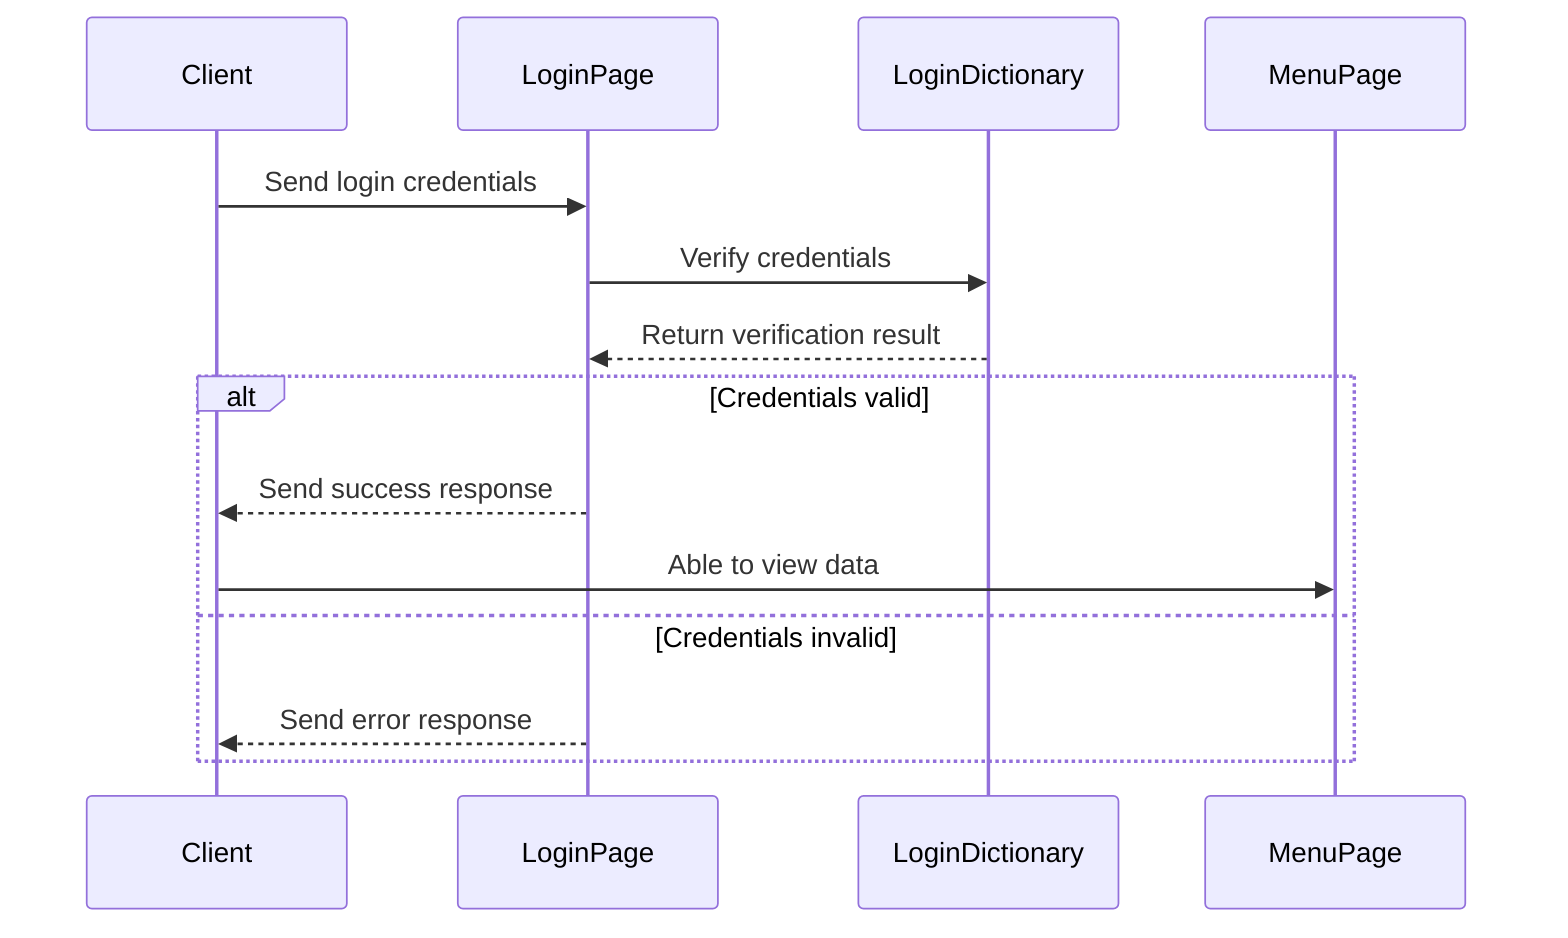 sequenceDiagram
    participant Client
    participant LoginPage
    participant LoginDictionary
    participant MenuPage

    Client->>LoginPage: Send login credentials
    LoginPage->>LoginDictionary: Verify credentials
    LoginDictionary-->>LoginPage: Return verification result
    alt Credentials valid
        LoginPage-->>Client: Send success response
        Client->>MenuPage: Able to view data
       
    else Credentials invalid
        LoginPage-->>Client: Send error response
    end